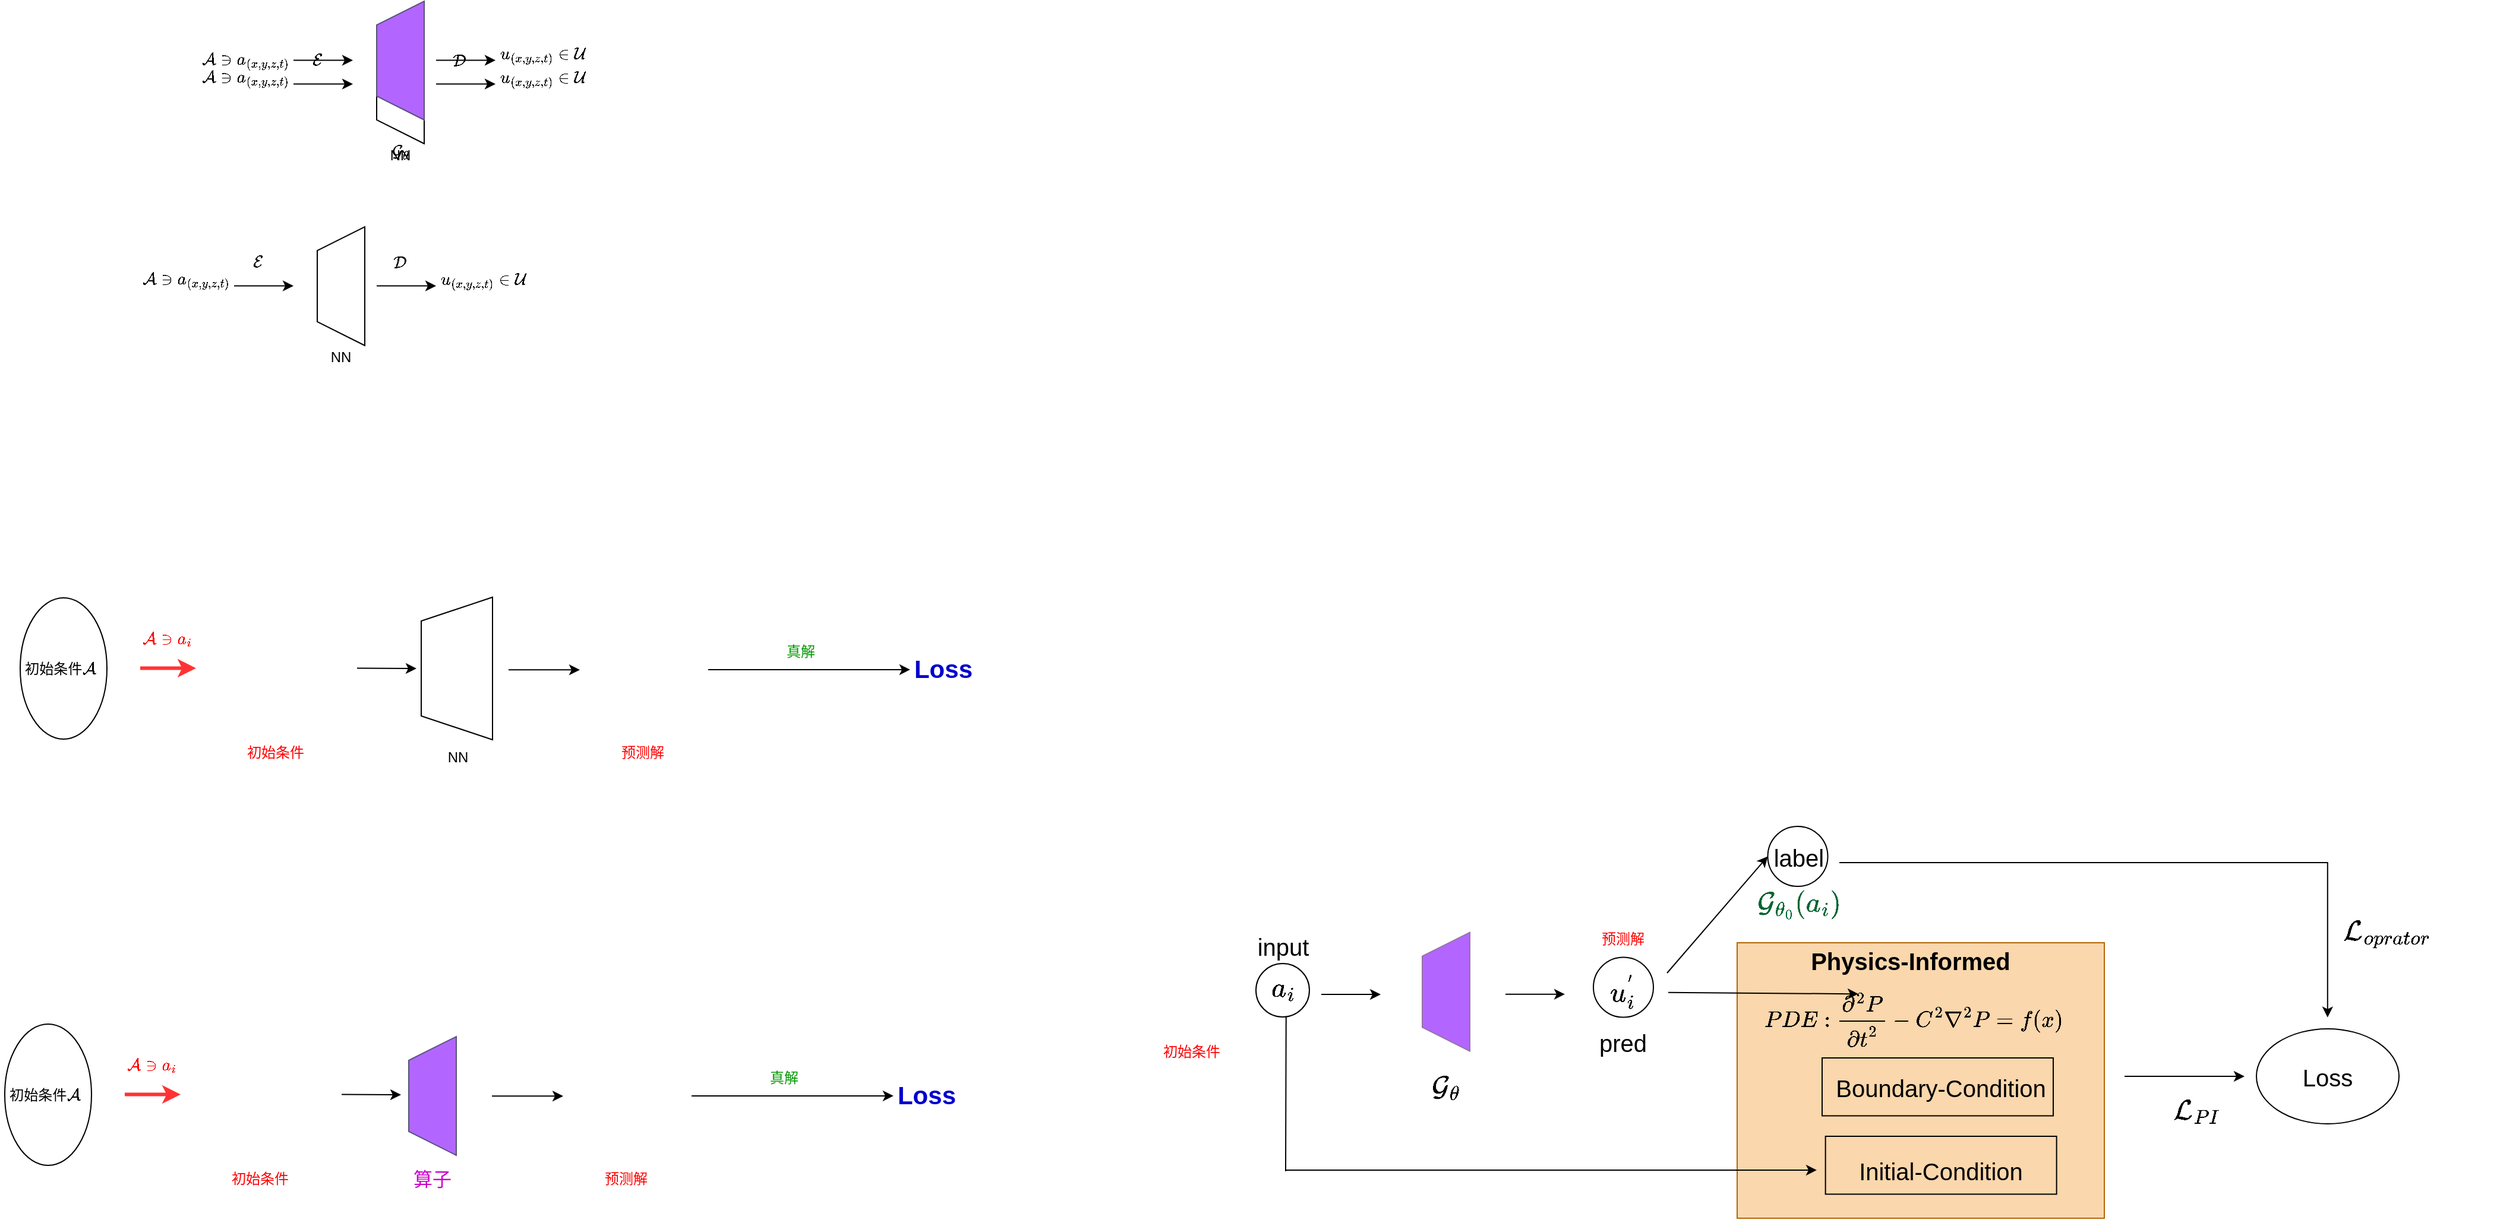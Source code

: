 <mxfile version="20.7.4" type="github">
  <diagram id="ldcJrKCrVuUjSrpajVYe" name="第 1 页">
    <mxGraphModel dx="2705" dy="968" grid="1" gridSize="10" guides="1" tooltips="1" connect="1" arrows="1" fold="1" page="1" pageScale="1" pageWidth="827" pageHeight="1169" math="1" shadow="0">
      <root>
        <mxCell id="0" />
        <mxCell id="1" parent="0" />
        <mxCell id="xi21bc6BXq5oPoSZA3L_-1" value="$$\mathcal{A} \ni \mathcal{a}_{(x,y,z,t)}$$" style="text;html=1;strokeColor=none;fillColor=none;align=center;verticalAlign=middle;whiteSpace=wrap;rounded=0;" parent="1" vertex="1">
          <mxGeometry x="120" y="155" width="60" height="30" as="geometry" />
        </mxCell>
        <mxCell id="xi21bc6BXq5oPoSZA3L_-2" value="" style="endArrow=classic;html=1;rounded=0;" parent="1" edge="1">
          <mxGeometry width="50" height="50" relative="1" as="geometry">
            <mxPoint x="190" y="174.8" as="sourcePoint" />
            <mxPoint x="240" y="174.8" as="targetPoint" />
          </mxGeometry>
        </mxCell>
        <mxCell id="xi21bc6BXq5oPoSZA3L_-3" value="$$\mathcal{E}$$" style="text;html=1;strokeColor=none;fillColor=none;align=center;verticalAlign=middle;whiteSpace=wrap;rounded=0;" parent="1" vertex="1">
          <mxGeometry x="180" y="140" width="60" height="30" as="geometry" />
        </mxCell>
        <mxCell id="xi21bc6BXq5oPoSZA3L_-5" value="" style="shape=trapezoid;perimeter=trapezoidPerimeter;whiteSpace=wrap;html=1;fixedSize=1;rotation=-90;" parent="1" vertex="1">
          <mxGeometry x="230" y="155" width="100" height="40" as="geometry" />
        </mxCell>
        <mxCell id="xi21bc6BXq5oPoSZA3L_-6" value="NN" style="text;html=1;strokeColor=none;fillColor=none;align=center;verticalAlign=middle;whiteSpace=wrap;rounded=0;" parent="1" vertex="1">
          <mxGeometry x="250" y="220" width="60" height="30" as="geometry" />
        </mxCell>
        <mxCell id="xi21bc6BXq5oPoSZA3L_-8" value="" style="endArrow=classic;html=1;rounded=0;" parent="1" edge="1">
          <mxGeometry width="50" height="50" relative="1" as="geometry">
            <mxPoint x="310" y="174.8" as="sourcePoint" />
            <mxPoint x="360" y="174.8" as="targetPoint" />
          </mxGeometry>
        </mxCell>
        <mxCell id="xi21bc6BXq5oPoSZA3L_-9" value="$$\mathcal{D}$$" style="text;html=1;strokeColor=none;fillColor=none;align=center;verticalAlign=middle;whiteSpace=wrap;rounded=0;" parent="1" vertex="1">
          <mxGeometry x="300" y="140" width="60" height="30" as="geometry" />
        </mxCell>
        <mxCell id="xi21bc6BXq5oPoSZA3L_-10" value="$$ \mathcal{u}_{(x,y,z,t)} \in \mathcal{U}$$" style="text;html=1;strokeColor=none;fillColor=none;align=center;verticalAlign=middle;whiteSpace=wrap;rounded=0;" parent="1" vertex="1">
          <mxGeometry x="370" y="155" width="60" height="30" as="geometry" />
        </mxCell>
        <mxCell id="hSPFRzSx_htsS9gy9i06-15" value="" style="endArrow=classic;html=1;rounded=0;" edge="1" parent="1">
          <mxGeometry width="50" height="50" relative="1" as="geometry">
            <mxPoint x="243.5" y="666.76" as="sourcePoint" />
            <mxPoint x="293.5" y="667.05" as="targetPoint" />
          </mxGeometry>
        </mxCell>
        <mxCell id="hSPFRzSx_htsS9gy9i06-16" value="" style="shape=trapezoid;perimeter=trapezoidPerimeter;whiteSpace=wrap;html=1;fixedSize=1;rotation=-90;" vertex="1" parent="1">
          <mxGeometry x="267.5" y="637" width="120" height="60" as="geometry" />
        </mxCell>
        <mxCell id="hSPFRzSx_htsS9gy9i06-17" value="NN" style="text;html=1;align=center;verticalAlign=middle;resizable=0;points=[];autosize=1;strokeColor=none;fillColor=none;" vertex="1" parent="1">
          <mxGeometry x="307.5" y="727" width="40" height="30" as="geometry" />
        </mxCell>
        <mxCell id="hSPFRzSx_htsS9gy9i06-18" value="" style="endArrow=classic;html=1;rounded=0;fillColor=#cce5ff;strokeColor=#FF3333;strokeWidth=3;startArrow=none;startFill=0;" edge="1" parent="1">
          <mxGeometry width="50" height="50" relative="1" as="geometry">
            <mxPoint x="61" y="666.76" as="sourcePoint" />
            <mxPoint x="108" y="666.76" as="targetPoint" />
          </mxGeometry>
        </mxCell>
        <mxCell id="hSPFRzSx_htsS9gy9i06-19" value="" style="ellipse;whiteSpace=wrap;html=1;" vertex="1" parent="1">
          <mxGeometry x="-40" y="607.5" width="73" height="119" as="geometry" />
        </mxCell>
        <mxCell id="hSPFRzSx_htsS9gy9i06-20" value="$$初始条件\mathcal{A}$$" style="text;html=1;strokeColor=none;fillColor=none;align=center;verticalAlign=middle;whiteSpace=wrap;rounded=0;" vertex="1" parent="1">
          <mxGeometry x="-36" y="652" width="60" height="30" as="geometry" />
        </mxCell>
        <mxCell id="hSPFRzSx_htsS9gy9i06-21" value="&lt;font color=&quot;#ff0000&quot;&gt;$$\mathcal{A} \ni \mathcal{a}_{i}$$&lt;/font&gt;" style="text;html=1;strokeColor=none;fillColor=none;align=center;verticalAlign=middle;whiteSpace=wrap;rounded=0;" vertex="1" parent="1">
          <mxGeometry x="54" y="627" width="60" height="30" as="geometry" />
        </mxCell>
        <mxCell id="hSPFRzSx_htsS9gy9i06-22" value="&lt;font color=&quot;#009900&quot;&gt;真解&lt;/font&gt;" style="text;html=1;strokeColor=none;fillColor=none;align=center;verticalAlign=middle;whiteSpace=wrap;rounded=0;" vertex="1" parent="1">
          <mxGeometry x="587.29" y="638" width="60" height="30" as="geometry" />
        </mxCell>
        <mxCell id="hSPFRzSx_htsS9gy9i06-23" value="&lt;b&gt;&lt;font color=&quot;#0000cc&quot; style=&quot;font-size: 21px;&quot;&gt;Loss&lt;/font&gt;&lt;/b&gt;" style="text;html=1;strokeColor=none;fillColor=none;align=center;verticalAlign=middle;whiteSpace=wrap;rounded=0;" vertex="1" parent="1">
          <mxGeometry x="707" y="652" width="60" height="30" as="geometry" />
        </mxCell>
        <mxCell id="hSPFRzSx_htsS9gy9i06-24" value="" style="shape=image;verticalLabelPosition=bottom;labelBackgroundColor=default;verticalAlign=top;aspect=fixed;imageAspect=0;image=https://fastly.jsdelivr.net/gh/5huanghuai/Image@main/image/1672112275548init.png;" vertex="1" parent="1">
          <mxGeometry x="129" y="621.25" width="91.69" height="91.51" as="geometry" />
        </mxCell>
        <mxCell id="hSPFRzSx_htsS9gy9i06-25" value="" style="endArrow=classic;html=1;rounded=0;" edge="1" parent="1">
          <mxGeometry width="50" height="50" relative="1" as="geometry">
            <mxPoint x="371" y="668.15" as="sourcePoint" />
            <mxPoint x="431" y="668.15" as="targetPoint" />
          </mxGeometry>
        </mxCell>
        <mxCell id="hSPFRzSx_htsS9gy9i06-26" value="" style="shape=image;verticalLabelPosition=bottom;labelBackgroundColor=default;verticalAlign=top;aspect=fixed;imageAspect=0;image=https://fastly.jsdelivr.net/gh/5huanghuai/Image@main/image/1672112404646pred.png;" vertex="1" parent="1">
          <mxGeometry x="440" y="624.01" width="88.91" height="88.75" as="geometry" />
        </mxCell>
        <mxCell id="hSPFRzSx_htsS9gy9i06-27" value="&lt;font color=&quot;#ff0000&quot;&gt;预测解&lt;/font&gt;" style="text;html=1;strokeColor=none;fillColor=none;align=center;verticalAlign=middle;whiteSpace=wrap;rounded=0;" vertex="1" parent="1">
          <mxGeometry x="454.46" y="723" width="60" height="30" as="geometry" />
        </mxCell>
        <mxCell id="hSPFRzSx_htsS9gy9i06-28" value="" style="shape=image;verticalLabelPosition=bottom;labelBackgroundColor=default;verticalAlign=top;aspect=fixed;imageAspect=0;image=https://fastly.jsdelivr.net/gh/5huanghuai/Image@main/image/1672112478708label.png;" vertex="1" parent="1">
          <mxGeometry x="573" y="551" width="88.58" height="88.75" as="geometry" />
        </mxCell>
        <mxCell id="hSPFRzSx_htsS9gy9i06-29" value="" style="endArrow=classic;html=1;rounded=0;" edge="1" parent="1">
          <mxGeometry width="50" height="50" relative="1" as="geometry">
            <mxPoint x="539" y="667.97" as="sourcePoint" />
            <mxPoint x="709" y="667.97" as="targetPoint" />
          </mxGeometry>
        </mxCell>
        <mxCell id="hSPFRzSx_htsS9gy9i06-30" value="&lt;font color=&quot;#ff0000&quot;&gt;初始条件&lt;/font&gt;" style="text;html=1;strokeColor=none;fillColor=none;align=center;verticalAlign=middle;whiteSpace=wrap;rounded=0;" vertex="1" parent="1">
          <mxGeometry x="144.85" y="723" width="60" height="30" as="geometry" />
        </mxCell>
        <mxCell id="hSPFRzSx_htsS9gy9i06-39" value="$$\mathcal{A} \ni \mathcal{a}_{(x,y,z,t)}$$" style="text;html=1;strokeColor=none;fillColor=none;align=center;verticalAlign=middle;whiteSpace=wrap;rounded=0;" vertex="1" parent="1">
          <mxGeometry x="70" y="325" width="60" height="30" as="geometry" />
        </mxCell>
        <mxCell id="hSPFRzSx_htsS9gy9i06-40" value="" style="endArrow=classic;html=1;rounded=0;" edge="1" parent="1">
          <mxGeometry width="50" height="50" relative="1" as="geometry">
            <mxPoint x="140" y="344.8" as="sourcePoint" />
            <mxPoint x="190" y="344.8" as="targetPoint" />
          </mxGeometry>
        </mxCell>
        <mxCell id="hSPFRzSx_htsS9gy9i06-41" value="$$\mathcal{E}$$" style="text;html=1;strokeColor=none;fillColor=none;align=center;verticalAlign=middle;whiteSpace=wrap;rounded=0;" vertex="1" parent="1">
          <mxGeometry x="130" y="310" width="60" height="30" as="geometry" />
        </mxCell>
        <mxCell id="hSPFRzSx_htsS9gy9i06-42" value="" style="shape=trapezoid;perimeter=trapezoidPerimeter;whiteSpace=wrap;html=1;fixedSize=1;rotation=-90;" vertex="1" parent="1">
          <mxGeometry x="180" y="325" width="100" height="40" as="geometry" />
        </mxCell>
        <mxCell id="hSPFRzSx_htsS9gy9i06-43" value="NN" style="text;html=1;strokeColor=none;fillColor=none;align=center;verticalAlign=middle;whiteSpace=wrap;rounded=0;" vertex="1" parent="1">
          <mxGeometry x="200" y="390" width="60" height="30" as="geometry" />
        </mxCell>
        <mxCell id="hSPFRzSx_htsS9gy9i06-44" value="" style="endArrow=classic;html=1;rounded=0;" edge="1" parent="1">
          <mxGeometry width="50" height="50" relative="1" as="geometry">
            <mxPoint x="260" y="344.8" as="sourcePoint" />
            <mxPoint x="310" y="344.8" as="targetPoint" />
          </mxGeometry>
        </mxCell>
        <mxCell id="hSPFRzSx_htsS9gy9i06-45" value="$$\mathcal{D}$$" style="text;html=1;strokeColor=none;fillColor=none;align=center;verticalAlign=middle;whiteSpace=wrap;rounded=0;" vertex="1" parent="1">
          <mxGeometry x="250" y="310" width="60" height="30" as="geometry" />
        </mxCell>
        <mxCell id="hSPFRzSx_htsS9gy9i06-46" value="$$ \mathcal{u}_{(x,y,z,t)} \in \mathcal{U}$$" style="text;html=1;strokeColor=none;fillColor=none;align=center;verticalAlign=middle;whiteSpace=wrap;rounded=0;" vertex="1" parent="1">
          <mxGeometry x="320" y="325" width="60" height="30" as="geometry" />
        </mxCell>
        <mxCell id="hSPFRzSx_htsS9gy9i06-63" value="$$\mathcal{A} \ni \mathcal{a}_{(x,y,z,t)}$$" style="text;html=1;strokeColor=none;fillColor=none;align=center;verticalAlign=middle;whiteSpace=wrap;rounded=0;" vertex="1" parent="1">
          <mxGeometry x="120" y="140" width="60" height="30" as="geometry" />
        </mxCell>
        <mxCell id="hSPFRzSx_htsS9gy9i06-64" value="" style="endArrow=classic;html=1;rounded=0;" edge="1" parent="1">
          <mxGeometry width="50" height="50" relative="1" as="geometry">
            <mxPoint x="190" y="154.8" as="sourcePoint" />
            <mxPoint x="240" y="154.8" as="targetPoint" />
          </mxGeometry>
        </mxCell>
        <mxCell id="hSPFRzSx_htsS9gy9i06-65" value="" style="shape=trapezoid;perimeter=trapezoidPerimeter;whiteSpace=wrap;html=1;fixedSize=1;rotation=-90;fillColor=#B266FF;strokeColor=#56517e;" vertex="1" parent="1">
          <mxGeometry x="230" y="135" width="100" height="40" as="geometry" />
        </mxCell>
        <mxCell id="hSPFRzSx_htsS9gy9i06-66" value="&amp;nbsp;$$\mathcal{G}_{\theta}$$" style="text;html=1;strokeColor=none;fillColor=none;align=center;verticalAlign=middle;whiteSpace=wrap;rounded=0;" vertex="1" parent="1">
          <mxGeometry x="245" y="210" width="70" height="30" as="geometry" />
        </mxCell>
        <mxCell id="hSPFRzSx_htsS9gy9i06-67" value="" style="endArrow=classic;html=1;rounded=0;" edge="1" parent="1">
          <mxGeometry width="50" height="50" relative="1" as="geometry">
            <mxPoint x="310" y="154.8" as="sourcePoint" />
            <mxPoint x="360" y="154.8" as="targetPoint" />
          </mxGeometry>
        </mxCell>
        <mxCell id="hSPFRzSx_htsS9gy9i06-68" value="$$ \mathcal{u}_{(x,y,z,t)} \in \mathcal{U}$$" style="text;html=1;strokeColor=none;fillColor=none;align=center;verticalAlign=middle;whiteSpace=wrap;rounded=0;" vertex="1" parent="1">
          <mxGeometry x="370" y="135" width="60" height="30" as="geometry" />
        </mxCell>
        <mxCell id="hSPFRzSx_htsS9gy9i06-77" value="" style="endArrow=classic;html=1;rounded=0;" edge="1" parent="1">
          <mxGeometry width="50" height="50" relative="1" as="geometry">
            <mxPoint x="230.5" y="1025.76" as="sourcePoint" />
            <mxPoint x="280.5" y="1026.05" as="targetPoint" />
          </mxGeometry>
        </mxCell>
        <mxCell id="hSPFRzSx_htsS9gy9i06-78" value="" style="endArrow=classic;html=1;rounded=0;fillColor=#cce5ff;strokeColor=#FF3333;strokeWidth=3;startArrow=none;startFill=0;" edge="1" parent="1">
          <mxGeometry width="50" height="50" relative="1" as="geometry">
            <mxPoint x="48" y="1025.76" as="sourcePoint" />
            <mxPoint x="95" y="1025.76" as="targetPoint" />
          </mxGeometry>
        </mxCell>
        <mxCell id="hSPFRzSx_htsS9gy9i06-79" value="" style="ellipse;whiteSpace=wrap;html=1;" vertex="1" parent="1">
          <mxGeometry x="-53" y="966.5" width="73" height="119" as="geometry" />
        </mxCell>
        <mxCell id="hSPFRzSx_htsS9gy9i06-80" value="$$初始条件\mathcal{A}$$" style="text;html=1;strokeColor=none;fillColor=none;align=center;verticalAlign=middle;whiteSpace=wrap;rounded=0;" vertex="1" parent="1">
          <mxGeometry x="-49" y="1011" width="60" height="30" as="geometry" />
        </mxCell>
        <mxCell id="hSPFRzSx_htsS9gy9i06-81" value="&lt;font color=&quot;#ff0000&quot;&gt;$$\mathcal{A} \ni \mathcal{a}_{i}$$&lt;/font&gt;" style="text;html=1;strokeColor=none;fillColor=none;align=center;verticalAlign=middle;whiteSpace=wrap;rounded=0;" vertex="1" parent="1">
          <mxGeometry x="41" y="986" width="60" height="30" as="geometry" />
        </mxCell>
        <mxCell id="hSPFRzSx_htsS9gy9i06-82" value="" style="shape=image;verticalLabelPosition=bottom;labelBackgroundColor=default;verticalAlign=top;aspect=fixed;imageAspect=0;image=https://fastly.jsdelivr.net/gh/5huanghuai/Image@main/image/1672112275548init.png;" vertex="1" parent="1">
          <mxGeometry x="116" y="980.25" width="91.69" height="91.51" as="geometry" />
        </mxCell>
        <mxCell id="hSPFRzSx_htsS9gy9i06-83" value="&lt;font color=&quot;#ff0000&quot;&gt;初始条件&lt;/font&gt;" style="text;html=1;strokeColor=none;fillColor=none;align=center;verticalAlign=middle;whiteSpace=wrap;rounded=0;" vertex="1" parent="1">
          <mxGeometry x="131.85" y="1082" width="60" height="30" as="geometry" />
        </mxCell>
        <mxCell id="hSPFRzSx_htsS9gy9i06-84" value="" style="shape=trapezoid;perimeter=trapezoidPerimeter;whiteSpace=wrap;html=1;fixedSize=1;rotation=-90;fillColor=#B266FF;strokeColor=#56517e;" vertex="1" parent="1">
          <mxGeometry x="257" y="1007" width="100" height="40" as="geometry" />
        </mxCell>
        <mxCell id="hSPFRzSx_htsS9gy9i06-86" value="&lt;font color=&quot;#009900&quot;&gt;真解&lt;/font&gt;" style="text;html=1;strokeColor=none;fillColor=none;align=center;verticalAlign=middle;whiteSpace=wrap;rounded=0;" vertex="1" parent="1">
          <mxGeometry x="573.29" y="997" width="60" height="30" as="geometry" />
        </mxCell>
        <mxCell id="hSPFRzSx_htsS9gy9i06-87" value="&lt;b&gt;&lt;font color=&quot;#0000cc&quot; style=&quot;font-size: 21px;&quot;&gt;Loss&lt;/font&gt;&lt;/b&gt;" style="text;html=1;strokeColor=none;fillColor=none;align=center;verticalAlign=middle;whiteSpace=wrap;rounded=0;" vertex="1" parent="1">
          <mxGeometry x="693" y="1011" width="60" height="30" as="geometry" />
        </mxCell>
        <mxCell id="hSPFRzSx_htsS9gy9i06-88" value="" style="endArrow=classic;html=1;rounded=0;" edge="1" parent="1">
          <mxGeometry width="50" height="50" relative="1" as="geometry">
            <mxPoint x="357.0" y="1027.15" as="sourcePoint" />
            <mxPoint x="417.0" y="1027.15" as="targetPoint" />
          </mxGeometry>
        </mxCell>
        <mxCell id="hSPFRzSx_htsS9gy9i06-89" value="" style="shape=image;verticalLabelPosition=bottom;labelBackgroundColor=default;verticalAlign=top;aspect=fixed;imageAspect=0;image=https://fastly.jsdelivr.net/gh/5huanghuai/Image@main/image/1672112404646pred.png;" vertex="1" parent="1">
          <mxGeometry x="426" y="983.01" width="88.91" height="88.75" as="geometry" />
        </mxCell>
        <mxCell id="hSPFRzSx_htsS9gy9i06-90" value="&lt;font color=&quot;#ff0000&quot;&gt;预测解&lt;/font&gt;" style="text;html=1;strokeColor=none;fillColor=none;align=center;verticalAlign=middle;whiteSpace=wrap;rounded=0;" vertex="1" parent="1">
          <mxGeometry x="440.46" y="1082" width="60" height="30" as="geometry" />
        </mxCell>
        <mxCell id="hSPFRzSx_htsS9gy9i06-91" value="" style="shape=image;verticalLabelPosition=bottom;labelBackgroundColor=default;verticalAlign=top;aspect=fixed;imageAspect=0;image=https://fastly.jsdelivr.net/gh/5huanghuai/Image@main/image/1672112478708label.png;" vertex="1" parent="1">
          <mxGeometry x="559" y="910" width="88.58" height="88.75" as="geometry" />
        </mxCell>
        <mxCell id="hSPFRzSx_htsS9gy9i06-92" value="" style="endArrow=classic;html=1;rounded=0;" edge="1" parent="1">
          <mxGeometry width="50" height="50" relative="1" as="geometry">
            <mxPoint x="525" y="1026.97" as="sourcePoint" />
            <mxPoint x="695" y="1026.97" as="targetPoint" />
          </mxGeometry>
        </mxCell>
        <mxCell id="hSPFRzSx_htsS9gy9i06-93" value="&lt;font style=&quot;font-size: 16px;&quot; color=&quot;#cc00cc&quot;&gt;算子&lt;/font&gt;" style="text;html=1;strokeColor=none;fillColor=none;align=center;verticalAlign=middle;whiteSpace=wrap;rounded=0;" vertex="1" parent="1">
          <mxGeometry x="272" y="1082" width="70" height="30" as="geometry" />
        </mxCell>
        <mxCell id="hSPFRzSx_htsS9gy9i06-94" value="" style="rounded=0;whiteSpace=wrap;html=1;fillColor=#fad7ac;strokeColor=#b46504;" vertex="1" parent="1">
          <mxGeometry x="1405" y="898" width="309" height="232" as="geometry" />
        </mxCell>
        <mxCell id="hSPFRzSx_htsS9gy9i06-95" value="" style="ellipse;whiteSpace=wrap;html=1;aspect=fixed;" vertex="1" parent="1">
          <mxGeometry x="1284" y="910.25" width="50.5" height="50.5" as="geometry" />
        </mxCell>
        <mxCell id="hSPFRzSx_htsS9gy9i06-97" value="" style="endArrow=classic;html=1;rounded=0;" edge="1" parent="1">
          <mxGeometry width="50" height="50" relative="1" as="geometry">
            <mxPoint x="1055" y="941.55" as="sourcePoint" />
            <mxPoint x="1105" y="941.55" as="targetPoint" />
          </mxGeometry>
        </mxCell>
        <mxCell id="hSPFRzSx_htsS9gy9i06-98" value="" style="endArrow=classic;html=1;rounded=0;" edge="1" parent="1">
          <mxGeometry width="50" height="50" relative="1" as="geometry">
            <mxPoint x="1210" y="941.35" as="sourcePoint" />
            <mxPoint x="1260" y="941.35" as="targetPoint" />
          </mxGeometry>
        </mxCell>
        <mxCell id="hSPFRzSx_htsS9gy9i06-99" value="&lt;font style=&quot;font-size: 20px;&quot;&gt;$$\mathcal{u}^{&#39;}_{i}$$&lt;/font&gt;" style="text;html=1;strokeColor=none;fillColor=none;align=center;verticalAlign=middle;whiteSpace=wrap;rounded=0;" vertex="1" parent="1">
          <mxGeometry x="1279.25" y="924.25" width="60" height="30" as="geometry" />
        </mxCell>
        <mxCell id="hSPFRzSx_htsS9gy9i06-100" value="" style="ellipse;whiteSpace=wrap;html=1;aspect=fixed;" vertex="1" parent="1">
          <mxGeometry x="1000" y="915.5" width="45" height="45" as="geometry" />
        </mxCell>
        <mxCell id="hSPFRzSx_htsS9gy9i06-101" value="" style="endArrow=classic;html=1;rounded=0;entryX=0;entryY=0.5;entryDx=0;entryDy=0;" edge="1" parent="1" target="hSPFRzSx_htsS9gy9i06-110">
          <mxGeometry width="50" height="50" relative="1" as="geometry">
            <mxPoint x="1346" y="923.5" as="sourcePoint" />
            <mxPoint x="1755" y="946.75" as="targetPoint" />
          </mxGeometry>
        </mxCell>
        <mxCell id="hSPFRzSx_htsS9gy9i06-102" value="&lt;font style=&quot;font-size: 20px;&quot;&gt;pred&lt;/font&gt;" style="text;html=1;strokeColor=none;fillColor=none;align=center;verticalAlign=middle;whiteSpace=wrap;rounded=0;" vertex="1" parent="1">
          <mxGeometry x="1279.26" y="967" width="60" height="30" as="geometry" />
        </mxCell>
        <mxCell id="hSPFRzSx_htsS9gy9i06-103" value="&lt;font style=&quot;font-size: 20px;&quot;&gt;input&lt;/font&gt;" style="text;html=1;strokeColor=none;fillColor=none;align=center;verticalAlign=middle;whiteSpace=wrap;rounded=0;" vertex="1" parent="1">
          <mxGeometry x="992.5" y="885.5" width="60" height="30" as="geometry" />
        </mxCell>
        <mxCell id="hSPFRzSx_htsS9gy9i06-104" value="" style="ellipse;whiteSpace=wrap;html=1;fillColor=none;" vertex="1" parent="1">
          <mxGeometry x="1842" y="970.5" width="120" height="80" as="geometry" />
        </mxCell>
        <mxCell id="hSPFRzSx_htsS9gy9i06-105" value="&lt;font style=&quot;font-size: 20px;&quot;&gt;Loss&lt;/font&gt;" style="text;html=1;strokeColor=none;fillColor=none;align=center;verticalAlign=middle;whiteSpace=wrap;rounded=0;" vertex="1" parent="1">
          <mxGeometry x="1872" y="995.5" width="60" height="30" as="geometry" />
        </mxCell>
        <mxCell id="hSPFRzSx_htsS9gy9i06-106" value="" style="endArrow=classic;html=1;rounded=0;" edge="1" parent="1">
          <mxGeometry width="50" height="50" relative="1" as="geometry">
            <mxPoint x="1347" y="939.87" as="sourcePoint" />
            <mxPoint x="1507" y="941.12" as="targetPoint" />
          </mxGeometry>
        </mxCell>
        <mxCell id="hSPFRzSx_htsS9gy9i06-107" value="" style="endArrow=classic;html=1;rounded=0;fontSize=17;" edge="1" parent="1">
          <mxGeometry width="50" height="50" relative="1" as="geometry">
            <mxPoint x="1731" y="1010.5" as="sourcePoint" />
            <mxPoint x="1832" y="1010.5" as="targetPoint" />
          </mxGeometry>
        </mxCell>
        <mxCell id="hSPFRzSx_htsS9gy9i06-108" value="" style="endArrow=none;html=1;rounded=0;fontSize=17;endFill=0;" edge="1" parent="1">
          <mxGeometry width="50" height="50" relative="1" as="geometry">
            <mxPoint x="1491" y="830.5" as="sourcePoint" />
            <mxPoint x="1902" y="830.5" as="targetPoint" />
          </mxGeometry>
        </mxCell>
        <mxCell id="hSPFRzSx_htsS9gy9i06-109" value="" style="endArrow=classic;html=1;rounded=0;fontSize=17;" edge="1" parent="1">
          <mxGeometry width="50" height="50" relative="1" as="geometry">
            <mxPoint x="1901.9" y="830.12" as="sourcePoint" />
            <mxPoint x="1901.9" y="960.87" as="targetPoint" />
          </mxGeometry>
        </mxCell>
        <mxCell id="hSPFRzSx_htsS9gy9i06-110" value="" style="ellipse;whiteSpace=wrap;html=1;aspect=fixed;" vertex="1" parent="1">
          <mxGeometry x="1430.75" y="800" width="50.5" height="50.5" as="geometry" />
        </mxCell>
        <mxCell id="hSPFRzSx_htsS9gy9i06-111" value="&lt;font style=&quot;font-size: 20px;&quot;&gt;label&lt;/font&gt;" style="text;html=1;strokeColor=none;fillColor=none;align=center;verticalAlign=middle;whiteSpace=wrap;rounded=0;" vertex="1" parent="1">
          <mxGeometry x="1427" y="810.5" width="60" height="30" as="geometry" />
        </mxCell>
        <mxCell id="hSPFRzSx_htsS9gy9i06-112" value="" style="endArrow=none;html=1;rounded=0;fontSize=17;endFill=0;" edge="1" parent="1">
          <mxGeometry width="50" height="50" relative="1" as="geometry">
            <mxPoint x="1025.38" y="960.5" as="sourcePoint" />
            <mxPoint x="1025" y="1090.5" as="targetPoint" />
          </mxGeometry>
        </mxCell>
        <mxCell id="hSPFRzSx_htsS9gy9i06-113" value="&lt;font color=&quot;#006633&quot; style=&quot;font-size: 20px;&quot;&gt;$$ \mathcal{G}_{\theta_{0} }(a_{i}) $$&lt;/font&gt;" style="text;html=1;strokeColor=none;fillColor=none;align=center;verticalAlign=middle;whiteSpace=wrap;rounded=0;" vertex="1" parent="1">
          <mxGeometry x="1428.5" y="850.5" width="57" height="29.25" as="geometry" />
        </mxCell>
        <mxCell id="hSPFRzSx_htsS9gy9i06-114" value="&lt;font style=&quot;font-size: 20px;&quot;&gt;$$ \mathcal{L}_{oprator} $$&lt;/font&gt;" style="text;html=1;strokeColor=none;fillColor=none;align=center;verticalAlign=middle;whiteSpace=wrap;rounded=0;" vertex="1" parent="1">
          <mxGeometry x="1912" y="865.5" width="80" height="47.5" as="geometry" />
        </mxCell>
        <mxCell id="hSPFRzSx_htsS9gy9i06-115" value="" style="shape=trapezoid;perimeter=trapezoidPerimeter;whiteSpace=wrap;html=1;fixedSize=1;rotation=-90;fillColor=#B266FF;strokeColor=#9673a6;" vertex="1" parent="1">
          <mxGeometry x="1110" y="919.25" width="100" height="40" as="geometry" />
        </mxCell>
        <mxCell id="hSPFRzSx_htsS9gy9i06-116" value="&lt;font style=&quot;font-size: 20px;&quot;&gt;&amp;nbsp;$$\mathcal{G}_{\theta}$$&lt;/font&gt;" style="text;html=1;strokeColor=none;fillColor=none;align=center;verticalAlign=middle;whiteSpace=wrap;rounded=0;" vertex="1" parent="1">
          <mxGeometry x="1125" y="991.75" width="70" height="30" as="geometry" />
        </mxCell>
        <mxCell id="hSPFRzSx_htsS9gy9i06-117" value="" style="endArrow=classic;html=1;rounded=0;fontSize=17;" edge="1" parent="1">
          <mxGeometry width="50" height="50" relative="1" as="geometry">
            <mxPoint x="1025" y="1089.45" as="sourcePoint" />
            <mxPoint x="1472" y="1089.45" as="targetPoint" />
          </mxGeometry>
        </mxCell>
        <mxCell id="hSPFRzSx_htsS9gy9i06-118" value="&lt;font style=&quot;font-size: 20px;&quot;&gt;$$ \mathcal{L}_{PI} $$&lt;/font&gt;" style="text;html=1;strokeColor=none;fillColor=none;align=center;verticalAlign=middle;whiteSpace=wrap;rounded=0;" vertex="1" parent="1">
          <mxGeometry x="1752" y="1015.5" width="80" height="47.5" as="geometry" />
        </mxCell>
        <mxCell id="hSPFRzSx_htsS9gy9i06-119" value="" style="rounded=0;whiteSpace=wrap;html=1;fillColor=none;" vertex="1" parent="1">
          <mxGeometry x="1476.5" y="995" width="194.5" height="48.75" as="geometry" />
        </mxCell>
        <mxCell id="hSPFRzSx_htsS9gy9i06-120" value="&lt;font size=&quot;1&quot; style=&quot;&quot;&gt;&lt;b style=&quot;font-size: 20px;&quot;&gt;Physics-Informed&lt;/b&gt;&lt;/font&gt;" style="text;html=1;strokeColor=none;fillColor=none;align=center;verticalAlign=middle;whiteSpace=wrap;rounded=0;" vertex="1" parent="1">
          <mxGeometry x="1461.25" y="888" width="180" height="50" as="geometry" />
        </mxCell>
        <mxCell id="hSPFRzSx_htsS9gy9i06-121" value="&lt;font style=&quot;font-size: 16px;&quot;&gt;$$PDE:\frac{{\partial&amp;nbsp;&lt;br&gt;}^2 P&amp;nbsp; }{{\partial t}^{2}} - C^2 {\nabla}^{2} P =f(x)$$&lt;/font&gt;" style="text;html=1;strokeColor=none;fillColor=none;align=center;verticalAlign=middle;whiteSpace=wrap;rounded=0;" vertex="1" parent="1">
          <mxGeometry x="1483.75" y="946.75" width="140" height="30" as="geometry" />
        </mxCell>
        <mxCell id="hSPFRzSx_htsS9gy9i06-122" value="&lt;font style=&quot;font-size: 20px;&quot;&gt;Boundary-Condition&lt;/font&gt;" style="text;html=1;strokeColor=none;fillColor=none;align=center;verticalAlign=middle;whiteSpace=wrap;rounded=0;" vertex="1" parent="1">
          <mxGeometry x="1476.5" y="1009.88" width="199.25" height="20" as="geometry" />
        </mxCell>
        <mxCell id="hSPFRzSx_htsS9gy9i06-123" value="&lt;font style=&quot;font-size: 20px;&quot;&gt;Initial-Condition&lt;/font&gt;" style="text;html=1;strokeColor=none;fillColor=none;align=center;verticalAlign=middle;whiteSpace=wrap;rounded=0;" vertex="1" parent="1">
          <mxGeometry x="1506.13" y="1079.88" width="140.87" height="20" as="geometry" />
        </mxCell>
        <mxCell id="hSPFRzSx_htsS9gy9i06-124" value="" style="rounded=0;whiteSpace=wrap;html=1;fillColor=none;" vertex="1" parent="1">
          <mxGeometry x="1479.32" y="1061" width="194.5" height="48.75" as="geometry" />
        </mxCell>
        <mxCell id="hSPFRzSx_htsS9gy9i06-125" value="" style="shape=image;verticalLabelPosition=bottom;labelBackgroundColor=default;verticalAlign=top;aspect=fixed;imageAspect=0;image=https://fastly.jsdelivr.net/gh/5huanghuai/Image@main/image/1672112275548init.png;" vertex="1" parent="1">
          <mxGeometry x="900" y="873.38" width="91.69" height="91.51" as="geometry" />
        </mxCell>
        <mxCell id="hSPFRzSx_htsS9gy9i06-126" value="&lt;font color=&quot;#ff0000&quot;&gt;初始条件&lt;/font&gt;" style="text;html=1;strokeColor=none;fillColor=none;align=center;verticalAlign=middle;whiteSpace=wrap;rounded=0;" vertex="1" parent="1">
          <mxGeometry x="915.85" y="975.13" width="60" height="30" as="geometry" />
        </mxCell>
        <mxCell id="hSPFRzSx_htsS9gy9i06-127" value="" style="shape=image;verticalLabelPosition=bottom;labelBackgroundColor=default;verticalAlign=top;aspect=fixed;imageAspect=0;image=https://fastly.jsdelivr.net/gh/5huanghuai/Image@main/image/1672112404646pred.png;" vertex="1" parent="1">
          <mxGeometry x="1264.8" y="781.26" width="88.91" height="88.75" as="geometry" />
        </mxCell>
        <mxCell id="hSPFRzSx_htsS9gy9i06-128" value="&lt;font color=&quot;#ff0000&quot;&gt;预测解&lt;/font&gt;" style="text;html=1;strokeColor=none;fillColor=none;align=center;verticalAlign=middle;whiteSpace=wrap;rounded=0;" vertex="1" parent="1">
          <mxGeometry x="1279.26" y="880.25" width="60" height="30" as="geometry" />
        </mxCell>
        <mxCell id="hSPFRzSx_htsS9gy9i06-131" value="&lt;font style=&quot;font-size: 20px;&quot;&gt;$$\mathcal{a}_{i}$$&lt;/font&gt;" style="text;html=1;strokeColor=none;fillColor=none;align=center;verticalAlign=middle;whiteSpace=wrap;rounded=0;" vertex="1" parent="1">
          <mxGeometry x="992.5" y="920.5" width="60" height="30" as="geometry" />
        </mxCell>
      </root>
    </mxGraphModel>
  </diagram>
</mxfile>
